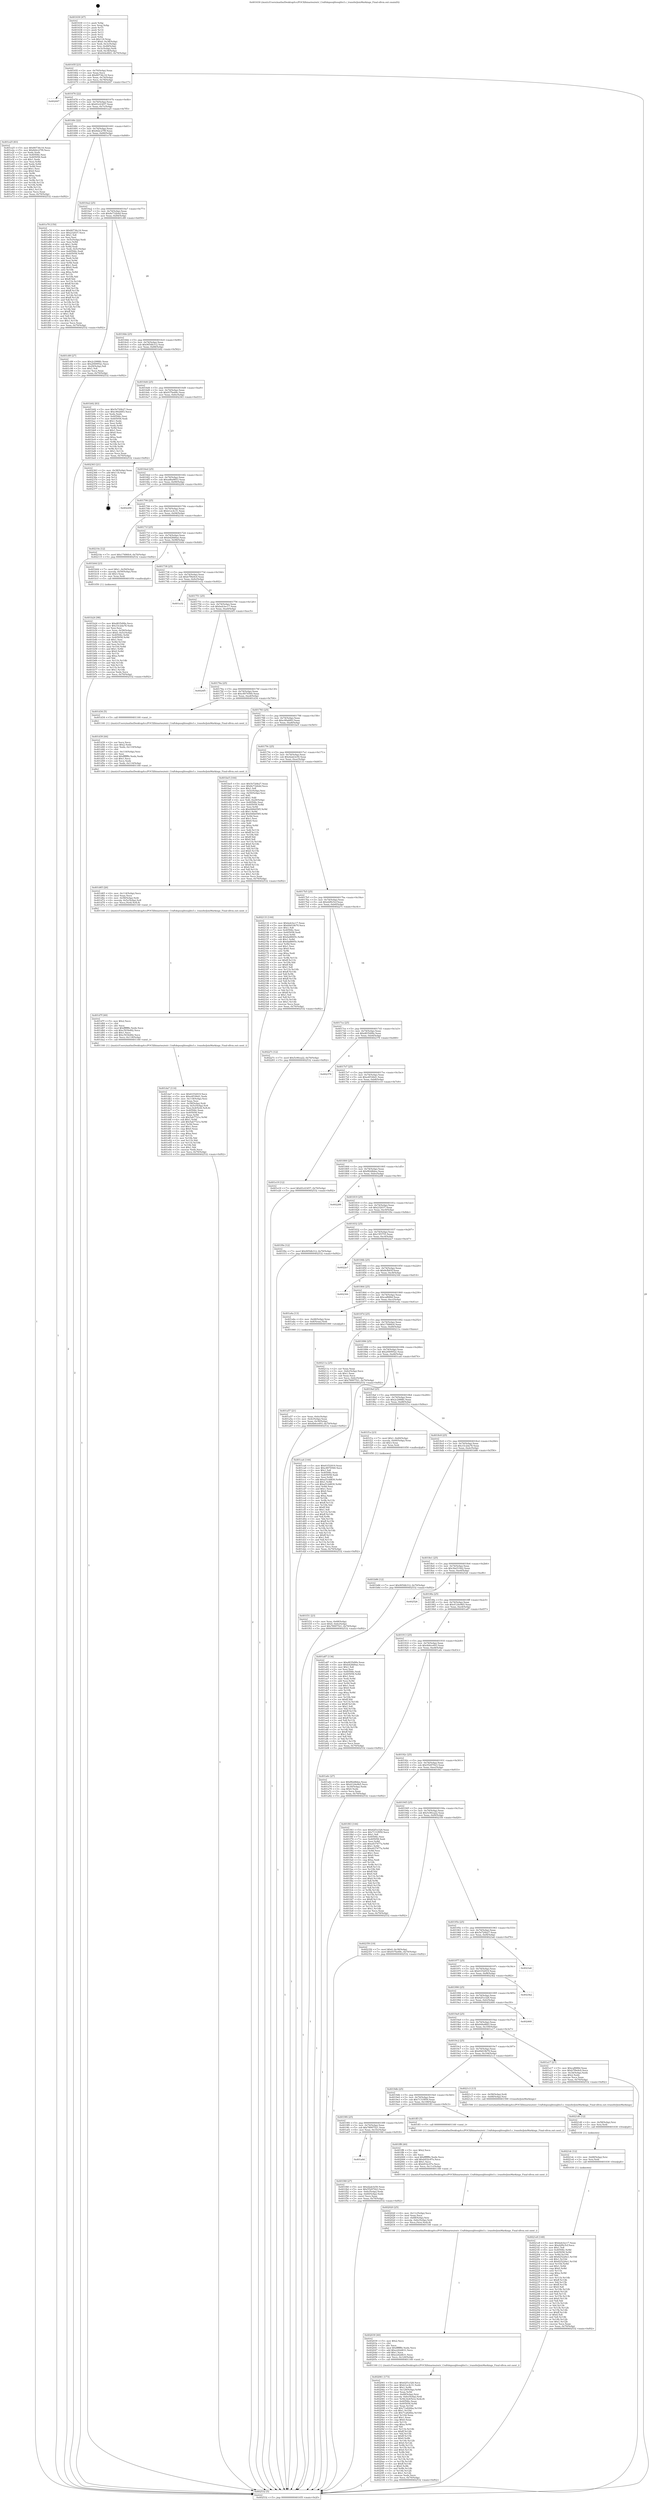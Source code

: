 digraph "0x401630" {
  label = "0x401630 (/mnt/c/Users/mathe/Desktop/tcc/POCII/binaries/extr_Craftdepssqlitesqlite3.c_transferJoinMarkings_Final-ollvm.out::main(0))"
  labelloc = "t"
  node[shape=record]

  Entry [label="",width=0.3,height=0.3,shape=circle,fillcolor=black,style=filled]
  "0x40165f" [label="{
     0x40165f [23]\l
     | [instrs]\l
     &nbsp;&nbsp;0x40165f \<+3\>: mov -0x70(%rbp),%eax\l
     &nbsp;&nbsp;0x401662 \<+2\>: mov %eax,%ecx\l
     &nbsp;&nbsp;0x401664 \<+6\>: sub $0x80736c16,%ecx\l
     &nbsp;&nbsp;0x40166a \<+3\>: mov %eax,-0x74(%rbp)\l
     &nbsp;&nbsp;0x40166d \<+3\>: mov %ecx,-0x78(%rbp)\l
     &nbsp;&nbsp;0x401670 \<+6\>: je 0000000000402447 \<main+0xe17\>\l
  }"]
  "0x402447" [label="{
     0x402447\l
  }", style=dashed]
  "0x401676" [label="{
     0x401676 [22]\l
     | [instrs]\l
     &nbsp;&nbsp;0x401676 \<+5\>: jmp 000000000040167b \<main+0x4b\>\l
     &nbsp;&nbsp;0x40167b \<+3\>: mov -0x74(%rbp),%eax\l
     &nbsp;&nbsp;0x40167e \<+5\>: sub $0x83c43457,%eax\l
     &nbsp;&nbsp;0x401683 \<+3\>: mov %eax,-0x7c(%rbp)\l
     &nbsp;&nbsp;0x401686 \<+6\>: je 0000000000401e25 \<main+0x7f5\>\l
  }"]
  Exit [label="",width=0.3,height=0.3,shape=circle,fillcolor=black,style=filled,peripheries=2]
  "0x401e25" [label="{
     0x401e25 [83]\l
     | [instrs]\l
     &nbsp;&nbsp;0x401e25 \<+5\>: mov $0x80736c16,%eax\l
     &nbsp;&nbsp;0x401e2a \<+5\>: mov $0x8d2c27f9,%ecx\l
     &nbsp;&nbsp;0x401e2f \<+2\>: xor %edx,%edx\l
     &nbsp;&nbsp;0x401e31 \<+7\>: mov 0x40506c,%esi\l
     &nbsp;&nbsp;0x401e38 \<+7\>: mov 0x405058,%edi\l
     &nbsp;&nbsp;0x401e3f \<+3\>: sub $0x1,%edx\l
     &nbsp;&nbsp;0x401e42 \<+3\>: mov %esi,%r8d\l
     &nbsp;&nbsp;0x401e45 \<+3\>: add %edx,%r8d\l
     &nbsp;&nbsp;0x401e48 \<+4\>: imul %r8d,%esi\l
     &nbsp;&nbsp;0x401e4c \<+3\>: and $0x1,%esi\l
     &nbsp;&nbsp;0x401e4f \<+3\>: cmp $0x0,%esi\l
     &nbsp;&nbsp;0x401e52 \<+4\>: sete %r9b\l
     &nbsp;&nbsp;0x401e56 \<+3\>: cmp $0xa,%edi\l
     &nbsp;&nbsp;0x401e59 \<+4\>: setl %r10b\l
     &nbsp;&nbsp;0x401e5d \<+3\>: mov %r9b,%r11b\l
     &nbsp;&nbsp;0x401e60 \<+3\>: and %r10b,%r11b\l
     &nbsp;&nbsp;0x401e63 \<+3\>: xor %r10b,%r9b\l
     &nbsp;&nbsp;0x401e66 \<+3\>: or %r9b,%r11b\l
     &nbsp;&nbsp;0x401e69 \<+4\>: test $0x1,%r11b\l
     &nbsp;&nbsp;0x401e6d \<+3\>: cmovne %ecx,%eax\l
     &nbsp;&nbsp;0x401e70 \<+3\>: mov %eax,-0x70(%rbp)\l
     &nbsp;&nbsp;0x401e73 \<+5\>: jmp 0000000000402532 \<main+0xf02\>\l
  }"]
  "0x40168c" [label="{
     0x40168c [22]\l
     | [instrs]\l
     &nbsp;&nbsp;0x40168c \<+5\>: jmp 0000000000401691 \<main+0x61\>\l
     &nbsp;&nbsp;0x401691 \<+3\>: mov -0x74(%rbp),%eax\l
     &nbsp;&nbsp;0x401694 \<+5\>: sub $0x8d2c27f9,%eax\l
     &nbsp;&nbsp;0x401699 \<+3\>: mov %eax,-0x80(%rbp)\l
     &nbsp;&nbsp;0x40169c \<+6\>: je 0000000000401e78 \<main+0x848\>\l
  }"]
  "0x4021e8" [label="{
     0x4021e8 [148]\l
     | [instrs]\l
     &nbsp;&nbsp;0x4021e8 \<+5\>: mov $0xbeb3ec17,%eax\l
     &nbsp;&nbsp;0x4021ed \<+5\>: mov $0xd2f0c5cf,%ecx\l
     &nbsp;&nbsp;0x4021f2 \<+2\>: mov $0x1,%dl\l
     &nbsp;&nbsp;0x4021f4 \<+8\>: mov 0x40506c,%r8d\l
     &nbsp;&nbsp;0x4021fc \<+8\>: mov 0x405058,%r9d\l
     &nbsp;&nbsp;0x402204 \<+3\>: mov %r8d,%r10d\l
     &nbsp;&nbsp;0x402207 \<+7\>: add $0x625226e1,%r10d\l
     &nbsp;&nbsp;0x40220e \<+4\>: sub $0x1,%r10d\l
     &nbsp;&nbsp;0x402212 \<+7\>: sub $0x625226e1,%r10d\l
     &nbsp;&nbsp;0x402219 \<+4\>: imul %r10d,%r8d\l
     &nbsp;&nbsp;0x40221d \<+4\>: and $0x1,%r8d\l
     &nbsp;&nbsp;0x402221 \<+4\>: cmp $0x0,%r8d\l
     &nbsp;&nbsp;0x402225 \<+4\>: sete %r11b\l
     &nbsp;&nbsp;0x402229 \<+4\>: cmp $0xa,%r9d\l
     &nbsp;&nbsp;0x40222d \<+3\>: setl %bl\l
     &nbsp;&nbsp;0x402230 \<+3\>: mov %r11b,%r14b\l
     &nbsp;&nbsp;0x402233 \<+4\>: xor $0xff,%r14b\l
     &nbsp;&nbsp;0x402237 \<+3\>: mov %bl,%r15b\l
     &nbsp;&nbsp;0x40223a \<+4\>: xor $0xff,%r15b\l
     &nbsp;&nbsp;0x40223e \<+3\>: xor $0x0,%dl\l
     &nbsp;&nbsp;0x402241 \<+3\>: mov %r14b,%r12b\l
     &nbsp;&nbsp;0x402244 \<+4\>: and $0x0,%r12b\l
     &nbsp;&nbsp;0x402248 \<+3\>: and %dl,%r11b\l
     &nbsp;&nbsp;0x40224b \<+3\>: mov %r15b,%r13b\l
     &nbsp;&nbsp;0x40224e \<+4\>: and $0x0,%r13b\l
     &nbsp;&nbsp;0x402252 \<+2\>: and %dl,%bl\l
     &nbsp;&nbsp;0x402254 \<+3\>: or %r11b,%r12b\l
     &nbsp;&nbsp;0x402257 \<+3\>: or %bl,%r13b\l
     &nbsp;&nbsp;0x40225a \<+3\>: xor %r13b,%r12b\l
     &nbsp;&nbsp;0x40225d \<+3\>: or %r15b,%r14b\l
     &nbsp;&nbsp;0x402260 \<+4\>: xor $0xff,%r14b\l
     &nbsp;&nbsp;0x402264 \<+3\>: or $0x0,%dl\l
     &nbsp;&nbsp;0x402267 \<+3\>: and %dl,%r14b\l
     &nbsp;&nbsp;0x40226a \<+3\>: or %r14b,%r12b\l
     &nbsp;&nbsp;0x40226d \<+4\>: test $0x1,%r12b\l
     &nbsp;&nbsp;0x402271 \<+3\>: cmovne %ecx,%eax\l
     &nbsp;&nbsp;0x402274 \<+3\>: mov %eax,-0x70(%rbp)\l
     &nbsp;&nbsp;0x402277 \<+5\>: jmp 0000000000402532 \<main+0xf02\>\l
  }"]
  "0x401e78" [label="{
     0x401e78 [150]\l
     | [instrs]\l
     &nbsp;&nbsp;0x401e78 \<+5\>: mov $0x80736c16,%eax\l
     &nbsp;&nbsp;0x401e7d \<+5\>: mov $0x232037,%ecx\l
     &nbsp;&nbsp;0x401e82 \<+2\>: mov $0x1,%dl\l
     &nbsp;&nbsp;0x401e84 \<+2\>: xor %esi,%esi\l
     &nbsp;&nbsp;0x401e86 \<+3\>: mov -0x5c(%rbp),%edi\l
     &nbsp;&nbsp;0x401e89 \<+3\>: mov %esi,%r8d\l
     &nbsp;&nbsp;0x401e8c \<+4\>: sub $0x1,%r8d\l
     &nbsp;&nbsp;0x401e90 \<+3\>: sub %r8d,%edi\l
     &nbsp;&nbsp;0x401e93 \<+3\>: mov %edi,-0x5c(%rbp)\l
     &nbsp;&nbsp;0x401e96 \<+7\>: mov 0x40506c,%edi\l
     &nbsp;&nbsp;0x401e9d \<+8\>: mov 0x405058,%r8d\l
     &nbsp;&nbsp;0x401ea5 \<+3\>: sub $0x1,%esi\l
     &nbsp;&nbsp;0x401ea8 \<+3\>: mov %edi,%r9d\l
     &nbsp;&nbsp;0x401eab \<+3\>: add %esi,%r9d\l
     &nbsp;&nbsp;0x401eae \<+4\>: imul %r9d,%edi\l
     &nbsp;&nbsp;0x401eb2 \<+3\>: and $0x1,%edi\l
     &nbsp;&nbsp;0x401eb5 \<+3\>: cmp $0x0,%edi\l
     &nbsp;&nbsp;0x401eb8 \<+4\>: sete %r10b\l
     &nbsp;&nbsp;0x401ebc \<+4\>: cmp $0xa,%r8d\l
     &nbsp;&nbsp;0x401ec0 \<+4\>: setl %r11b\l
     &nbsp;&nbsp;0x401ec4 \<+3\>: mov %r10b,%bl\l
     &nbsp;&nbsp;0x401ec7 \<+3\>: xor $0xff,%bl\l
     &nbsp;&nbsp;0x401eca \<+3\>: mov %r11b,%r14b\l
     &nbsp;&nbsp;0x401ecd \<+4\>: xor $0xff,%r14b\l
     &nbsp;&nbsp;0x401ed1 \<+3\>: xor $0x1,%dl\l
     &nbsp;&nbsp;0x401ed4 \<+3\>: mov %bl,%r15b\l
     &nbsp;&nbsp;0x401ed7 \<+4\>: and $0xff,%r15b\l
     &nbsp;&nbsp;0x401edb \<+3\>: and %dl,%r10b\l
     &nbsp;&nbsp;0x401ede \<+3\>: mov %r14b,%r12b\l
     &nbsp;&nbsp;0x401ee1 \<+4\>: and $0xff,%r12b\l
     &nbsp;&nbsp;0x401ee5 \<+3\>: and %dl,%r11b\l
     &nbsp;&nbsp;0x401ee8 \<+3\>: or %r10b,%r15b\l
     &nbsp;&nbsp;0x401eeb \<+3\>: or %r11b,%r12b\l
     &nbsp;&nbsp;0x401eee \<+3\>: xor %r12b,%r15b\l
     &nbsp;&nbsp;0x401ef1 \<+3\>: or %r14b,%bl\l
     &nbsp;&nbsp;0x401ef4 \<+3\>: xor $0xff,%bl\l
     &nbsp;&nbsp;0x401ef7 \<+3\>: or $0x1,%dl\l
     &nbsp;&nbsp;0x401efa \<+2\>: and %dl,%bl\l
     &nbsp;&nbsp;0x401efc \<+3\>: or %bl,%r15b\l
     &nbsp;&nbsp;0x401eff \<+4\>: test $0x1,%r15b\l
     &nbsp;&nbsp;0x401f03 \<+3\>: cmovne %ecx,%eax\l
     &nbsp;&nbsp;0x401f06 \<+3\>: mov %eax,-0x70(%rbp)\l
     &nbsp;&nbsp;0x401f09 \<+5\>: jmp 0000000000402532 \<main+0xf02\>\l
  }"]
  "0x4016a2" [label="{
     0x4016a2 [25]\l
     | [instrs]\l
     &nbsp;&nbsp;0x4016a2 \<+5\>: jmp 00000000004016a7 \<main+0x77\>\l
     &nbsp;&nbsp;0x4016a7 \<+3\>: mov -0x74(%rbp),%eax\l
     &nbsp;&nbsp;0x4016aa \<+5\>: sub $0x8e732b4d,%eax\l
     &nbsp;&nbsp;0x4016af \<+6\>: mov %eax,-0x84(%rbp)\l
     &nbsp;&nbsp;0x4016b5 \<+6\>: je 0000000000401c89 \<main+0x659\>\l
  }"]
  "0x4021dc" [label="{
     0x4021dc [12]\l
     | [instrs]\l
     &nbsp;&nbsp;0x4021dc \<+4\>: mov -0x68(%rbp),%rsi\l
     &nbsp;&nbsp;0x4021e0 \<+3\>: mov %rsi,%rdi\l
     &nbsp;&nbsp;0x4021e3 \<+5\>: call 0000000000401030 \<free@plt\>\l
     | [calls]\l
     &nbsp;&nbsp;0x401030 \{1\} (unknown)\l
  }"]
  "0x401c89" [label="{
     0x401c89 [27]\l
     | [instrs]\l
     &nbsp;&nbsp;0x401c89 \<+5\>: mov $0x2c2988fc,%eax\l
     &nbsp;&nbsp;0x401c8e \<+5\>: mov $0x2949952c,%ecx\l
     &nbsp;&nbsp;0x401c93 \<+3\>: mov -0x29(%rbp),%dl\l
     &nbsp;&nbsp;0x401c96 \<+3\>: test $0x1,%dl\l
     &nbsp;&nbsp;0x401c99 \<+3\>: cmovne %ecx,%eax\l
     &nbsp;&nbsp;0x401c9c \<+3\>: mov %eax,-0x70(%rbp)\l
     &nbsp;&nbsp;0x401c9f \<+5\>: jmp 0000000000402532 \<main+0xf02\>\l
  }"]
  "0x4016bb" [label="{
     0x4016bb [25]\l
     | [instrs]\l
     &nbsp;&nbsp;0x4016bb \<+5\>: jmp 00000000004016c0 \<main+0x90\>\l
     &nbsp;&nbsp;0x4016c0 \<+3\>: mov -0x74(%rbp),%eax\l
     &nbsp;&nbsp;0x4016c3 \<+5\>: sub $0x905db312,%eax\l
     &nbsp;&nbsp;0x4016c8 \<+6\>: mov %eax,-0x88(%rbp)\l
     &nbsp;&nbsp;0x4016ce \<+6\>: je 0000000000401b92 \<main+0x562\>\l
  }"]
  "0x4021d0" [label="{
     0x4021d0 [12]\l
     | [instrs]\l
     &nbsp;&nbsp;0x4021d0 \<+4\>: mov -0x58(%rbp),%rsi\l
     &nbsp;&nbsp;0x4021d4 \<+3\>: mov %rsi,%rdi\l
     &nbsp;&nbsp;0x4021d7 \<+5\>: call 0000000000401030 \<free@plt\>\l
     | [calls]\l
     &nbsp;&nbsp;0x401030 \{1\} (unknown)\l
  }"]
  "0x401b92" [label="{
     0x401b92 [83]\l
     | [instrs]\l
     &nbsp;&nbsp;0x401b92 \<+5\>: mov $0x5e720b27,%eax\l
     &nbsp;&nbsp;0x401b97 \<+5\>: mov $0xc90afd93,%ecx\l
     &nbsp;&nbsp;0x401b9c \<+2\>: xor %edx,%edx\l
     &nbsp;&nbsp;0x401b9e \<+7\>: mov 0x40506c,%esi\l
     &nbsp;&nbsp;0x401ba5 \<+7\>: mov 0x405058,%edi\l
     &nbsp;&nbsp;0x401bac \<+3\>: sub $0x1,%edx\l
     &nbsp;&nbsp;0x401baf \<+3\>: mov %esi,%r8d\l
     &nbsp;&nbsp;0x401bb2 \<+3\>: add %edx,%r8d\l
     &nbsp;&nbsp;0x401bb5 \<+4\>: imul %r8d,%esi\l
     &nbsp;&nbsp;0x401bb9 \<+3\>: and $0x1,%esi\l
     &nbsp;&nbsp;0x401bbc \<+3\>: cmp $0x0,%esi\l
     &nbsp;&nbsp;0x401bbf \<+4\>: sete %r9b\l
     &nbsp;&nbsp;0x401bc3 \<+3\>: cmp $0xa,%edi\l
     &nbsp;&nbsp;0x401bc6 \<+4\>: setl %r10b\l
     &nbsp;&nbsp;0x401bca \<+3\>: mov %r9b,%r11b\l
     &nbsp;&nbsp;0x401bcd \<+3\>: and %r10b,%r11b\l
     &nbsp;&nbsp;0x401bd0 \<+3\>: xor %r10b,%r9b\l
     &nbsp;&nbsp;0x401bd3 \<+3\>: or %r9b,%r11b\l
     &nbsp;&nbsp;0x401bd6 \<+4\>: test $0x1,%r11b\l
     &nbsp;&nbsp;0x401bda \<+3\>: cmovne %ecx,%eax\l
     &nbsp;&nbsp;0x401bdd \<+3\>: mov %eax,-0x70(%rbp)\l
     &nbsp;&nbsp;0x401be0 \<+5\>: jmp 0000000000402532 \<main+0xf02\>\l
  }"]
  "0x4016d4" [label="{
     0x4016d4 [25]\l
     | [instrs]\l
     &nbsp;&nbsp;0x4016d4 \<+5\>: jmp 00000000004016d9 \<main+0xa9\>\l
     &nbsp;&nbsp;0x4016d9 \<+3\>: mov -0x74(%rbp),%eax\l
     &nbsp;&nbsp;0x4016dc \<+5\>: sub $0x937be68c,%eax\l
     &nbsp;&nbsp;0x4016e1 \<+6\>: mov %eax,-0x8c(%rbp)\l
     &nbsp;&nbsp;0x4016e7 \<+6\>: je 0000000000402363 \<main+0xd33\>\l
  }"]
  "0x402061" [label="{
     0x402061 [173]\l
     | [instrs]\l
     &nbsp;&nbsp;0x402061 \<+5\>: mov $0x62f1e328,%ecx\l
     &nbsp;&nbsp;0x402066 \<+5\>: mov $0xb1ec4c31,%edx\l
     &nbsp;&nbsp;0x40206b \<+3\>: mov $0x1,%r8b\l
     &nbsp;&nbsp;0x40206e \<+7\>: mov -0x120(%rbp),%r9d\l
     &nbsp;&nbsp;0x402075 \<+4\>: imul %eax,%r9d\l
     &nbsp;&nbsp;0x402079 \<+4\>: mov -0x68(%rbp),%rsi\l
     &nbsp;&nbsp;0x40207d \<+4\>: movslq -0x6c(%rbp),%rdi\l
     &nbsp;&nbsp;0x402081 \<+5\>: mov %r9d,0x4(%rsi,%rdi,8)\l
     &nbsp;&nbsp;0x402086 \<+7\>: mov 0x40506c,%eax\l
     &nbsp;&nbsp;0x40208d \<+8\>: mov 0x405058,%r9d\l
     &nbsp;&nbsp;0x402095 \<+3\>: mov %eax,%r10d\l
     &nbsp;&nbsp;0x402098 \<+7\>: add $0x71a826ba,%r10d\l
     &nbsp;&nbsp;0x40209f \<+4\>: sub $0x1,%r10d\l
     &nbsp;&nbsp;0x4020a3 \<+7\>: sub $0x71a826ba,%r10d\l
     &nbsp;&nbsp;0x4020aa \<+4\>: imul %r10d,%eax\l
     &nbsp;&nbsp;0x4020ae \<+3\>: and $0x1,%eax\l
     &nbsp;&nbsp;0x4020b1 \<+3\>: cmp $0x0,%eax\l
     &nbsp;&nbsp;0x4020b4 \<+4\>: sete %r11b\l
     &nbsp;&nbsp;0x4020b8 \<+4\>: cmp $0xa,%r9d\l
     &nbsp;&nbsp;0x4020bc \<+3\>: setl %bl\l
     &nbsp;&nbsp;0x4020bf \<+3\>: mov %r11b,%r14b\l
     &nbsp;&nbsp;0x4020c2 \<+4\>: xor $0xff,%r14b\l
     &nbsp;&nbsp;0x4020c6 \<+3\>: mov %bl,%r15b\l
     &nbsp;&nbsp;0x4020c9 \<+4\>: xor $0xff,%r15b\l
     &nbsp;&nbsp;0x4020cd \<+4\>: xor $0x0,%r8b\l
     &nbsp;&nbsp;0x4020d1 \<+3\>: mov %r14b,%r12b\l
     &nbsp;&nbsp;0x4020d4 \<+4\>: and $0x0,%r12b\l
     &nbsp;&nbsp;0x4020d8 \<+3\>: and %r8b,%r11b\l
     &nbsp;&nbsp;0x4020db \<+3\>: mov %r15b,%r13b\l
     &nbsp;&nbsp;0x4020de \<+4\>: and $0x0,%r13b\l
     &nbsp;&nbsp;0x4020e2 \<+3\>: and %r8b,%bl\l
     &nbsp;&nbsp;0x4020e5 \<+3\>: or %r11b,%r12b\l
     &nbsp;&nbsp;0x4020e8 \<+3\>: or %bl,%r13b\l
     &nbsp;&nbsp;0x4020eb \<+3\>: xor %r13b,%r12b\l
     &nbsp;&nbsp;0x4020ee \<+3\>: or %r15b,%r14b\l
     &nbsp;&nbsp;0x4020f1 \<+4\>: xor $0xff,%r14b\l
     &nbsp;&nbsp;0x4020f5 \<+4\>: or $0x0,%r8b\l
     &nbsp;&nbsp;0x4020f9 \<+3\>: and %r8b,%r14b\l
     &nbsp;&nbsp;0x4020fc \<+3\>: or %r14b,%r12b\l
     &nbsp;&nbsp;0x4020ff \<+4\>: test $0x1,%r12b\l
     &nbsp;&nbsp;0x402103 \<+3\>: cmovne %edx,%ecx\l
     &nbsp;&nbsp;0x402106 \<+3\>: mov %ecx,-0x70(%rbp)\l
     &nbsp;&nbsp;0x402109 \<+5\>: jmp 0000000000402532 \<main+0xf02\>\l
  }"]
  "0x402363" [label="{
     0x402363 [21]\l
     | [instrs]\l
     &nbsp;&nbsp;0x402363 \<+3\>: mov -0x38(%rbp),%eax\l
     &nbsp;&nbsp;0x402366 \<+7\>: add $0x118,%rsp\l
     &nbsp;&nbsp;0x40236d \<+1\>: pop %rbx\l
     &nbsp;&nbsp;0x40236e \<+2\>: pop %r12\l
     &nbsp;&nbsp;0x402370 \<+2\>: pop %r13\l
     &nbsp;&nbsp;0x402372 \<+2\>: pop %r14\l
     &nbsp;&nbsp;0x402374 \<+2\>: pop %r15\l
     &nbsp;&nbsp;0x402376 \<+1\>: pop %rbp\l
     &nbsp;&nbsp;0x402377 \<+1\>: ret\l
  }"]
  "0x4016ed" [label="{
     0x4016ed [25]\l
     | [instrs]\l
     &nbsp;&nbsp;0x4016ed \<+5\>: jmp 00000000004016f2 \<main+0xc2\>\l
     &nbsp;&nbsp;0x4016f2 \<+3\>: mov -0x74(%rbp),%eax\l
     &nbsp;&nbsp;0x4016f5 \<+5\>: sub $0xad6a9853,%eax\l
     &nbsp;&nbsp;0x4016fa \<+6\>: mov %eax,-0x90(%rbp)\l
     &nbsp;&nbsp;0x401700 \<+6\>: je 0000000000402294 \<main+0xc64\>\l
  }"]
  "0x402039" [label="{
     0x402039 [40]\l
     | [instrs]\l
     &nbsp;&nbsp;0x402039 \<+5\>: mov $0x2,%ecx\l
     &nbsp;&nbsp;0x40203e \<+1\>: cltd\l
     &nbsp;&nbsp;0x40203f \<+2\>: idiv %ecx\l
     &nbsp;&nbsp;0x402041 \<+6\>: imul $0xfffffffe,%edx,%ecx\l
     &nbsp;&nbsp;0x402047 \<+6\>: add $0xe242d631,%ecx\l
     &nbsp;&nbsp;0x40204d \<+3\>: add $0x1,%ecx\l
     &nbsp;&nbsp;0x402050 \<+6\>: sub $0xe242d631,%ecx\l
     &nbsp;&nbsp;0x402056 \<+6\>: mov %ecx,-0x120(%rbp)\l
     &nbsp;&nbsp;0x40205c \<+5\>: call 0000000000401160 \<next_i\>\l
     | [calls]\l
     &nbsp;&nbsp;0x401160 \{1\} (/mnt/c/Users/mathe/Desktop/tcc/POCII/binaries/extr_Craftdepssqlitesqlite3.c_transferJoinMarkings_Final-ollvm.out::next_i)\l
  }"]
  "0x402294" [label="{
     0x402294\l
  }", style=dashed]
  "0x401706" [label="{
     0x401706 [25]\l
     | [instrs]\l
     &nbsp;&nbsp;0x401706 \<+5\>: jmp 000000000040170b \<main+0xdb\>\l
     &nbsp;&nbsp;0x40170b \<+3\>: mov -0x74(%rbp),%eax\l
     &nbsp;&nbsp;0x40170e \<+5\>: sub $0xb1ec4c31,%eax\l
     &nbsp;&nbsp;0x401713 \<+6\>: mov %eax,-0x94(%rbp)\l
     &nbsp;&nbsp;0x401719 \<+6\>: je 000000000040210e \<main+0xade\>\l
  }"]
  "0x402020" [label="{
     0x402020 [25]\l
     | [instrs]\l
     &nbsp;&nbsp;0x402020 \<+6\>: mov -0x11c(%rbp),%ecx\l
     &nbsp;&nbsp;0x402026 \<+3\>: imul %eax,%ecx\l
     &nbsp;&nbsp;0x402029 \<+4\>: mov -0x68(%rbp),%rsi\l
     &nbsp;&nbsp;0x40202d \<+4\>: movslq -0x6c(%rbp),%rdi\l
     &nbsp;&nbsp;0x402031 \<+3\>: mov %ecx,(%rsi,%rdi,8)\l
     &nbsp;&nbsp;0x402034 \<+5\>: call 0000000000401160 \<next_i\>\l
     | [calls]\l
     &nbsp;&nbsp;0x401160 \{1\} (/mnt/c/Users/mathe/Desktop/tcc/POCII/binaries/extr_Craftdepssqlitesqlite3.c_transferJoinMarkings_Final-ollvm.out::next_i)\l
  }"]
  "0x40210e" [label="{
     0x40210e [12]\l
     | [instrs]\l
     &nbsp;&nbsp;0x40210e \<+7\>: movl $0x17486fc6,-0x70(%rbp)\l
     &nbsp;&nbsp;0x402115 \<+5\>: jmp 0000000000402532 \<main+0xf02\>\l
  }"]
  "0x40171f" [label="{
     0x40171f [25]\l
     | [instrs]\l
     &nbsp;&nbsp;0x40171f \<+5\>: jmp 0000000000401724 \<main+0xf4\>\l
     &nbsp;&nbsp;0x401724 \<+3\>: mov -0x74(%rbp),%eax\l
     &nbsp;&nbsp;0x401727 \<+5\>: sub $0xb428d0ae,%eax\l
     &nbsp;&nbsp;0x40172c \<+6\>: mov %eax,-0x98(%rbp)\l
     &nbsp;&nbsp;0x401732 \<+6\>: je 0000000000401b0d \<main+0x4dd\>\l
  }"]
  "0x401ff8" [label="{
     0x401ff8 [40]\l
     | [instrs]\l
     &nbsp;&nbsp;0x401ff8 \<+5\>: mov $0x2,%ecx\l
     &nbsp;&nbsp;0x401ffd \<+1\>: cltd\l
     &nbsp;&nbsp;0x401ffe \<+2\>: idiv %ecx\l
     &nbsp;&nbsp;0x402000 \<+6\>: imul $0xfffffffe,%edx,%ecx\l
     &nbsp;&nbsp;0x402006 \<+6\>: add $0xb932c97e,%ecx\l
     &nbsp;&nbsp;0x40200c \<+3\>: add $0x1,%ecx\l
     &nbsp;&nbsp;0x40200f \<+6\>: sub $0xb932c97e,%ecx\l
     &nbsp;&nbsp;0x402015 \<+6\>: mov %ecx,-0x11c(%rbp)\l
     &nbsp;&nbsp;0x40201b \<+5\>: call 0000000000401160 \<next_i\>\l
     | [calls]\l
     &nbsp;&nbsp;0x401160 \{1\} (/mnt/c/Users/mathe/Desktop/tcc/POCII/binaries/extr_Craftdepssqlitesqlite3.c_transferJoinMarkings_Final-ollvm.out::next_i)\l
  }"]
  "0x401b0d" [label="{
     0x401b0d [23]\l
     | [instrs]\l
     &nbsp;&nbsp;0x401b0d \<+7\>: movl $0x1,-0x50(%rbp)\l
     &nbsp;&nbsp;0x401b14 \<+4\>: movslq -0x50(%rbp),%rax\l
     &nbsp;&nbsp;0x401b18 \<+4\>: shl $0x3,%rax\l
     &nbsp;&nbsp;0x401b1c \<+3\>: mov %rax,%rdi\l
     &nbsp;&nbsp;0x401b1f \<+5\>: call 0000000000401050 \<malloc@plt\>\l
     | [calls]\l
     &nbsp;&nbsp;0x401050 \{1\} (unknown)\l
  }"]
  "0x401738" [label="{
     0x401738 [25]\l
     | [instrs]\l
     &nbsp;&nbsp;0x401738 \<+5\>: jmp 000000000040173d \<main+0x10d\>\l
     &nbsp;&nbsp;0x40173d \<+3\>: mov -0x74(%rbp),%eax\l
     &nbsp;&nbsp;0x401740 \<+5\>: sub $0xb7f9e9c0,%eax\l
     &nbsp;&nbsp;0x401745 \<+6\>: mov %eax,-0x9c(%rbp)\l
     &nbsp;&nbsp;0x40174b \<+6\>: je 0000000000401a32 \<main+0x402\>\l
  }"]
  "0x401a0d" [label="{
     0x401a0d\l
  }", style=dashed]
  "0x401a32" [label="{
     0x401a32\l
  }", style=dashed]
  "0x401751" [label="{
     0x401751 [25]\l
     | [instrs]\l
     &nbsp;&nbsp;0x401751 \<+5\>: jmp 0000000000401756 \<main+0x126\>\l
     &nbsp;&nbsp;0x401756 \<+3\>: mov -0x74(%rbp),%eax\l
     &nbsp;&nbsp;0x401759 \<+5\>: sub $0xbeb3ec17,%eax\l
     &nbsp;&nbsp;0x40175e \<+6\>: mov %eax,-0xa0(%rbp)\l
     &nbsp;&nbsp;0x401764 \<+6\>: je 00000000004024f5 \<main+0xec5\>\l
  }"]
  "0x401f48" [label="{
     0x401f48 [27]\l
     | [instrs]\l
     &nbsp;&nbsp;0x401f48 \<+5\>: mov $0xd2ab3e50,%eax\l
     &nbsp;&nbsp;0x401f4d \<+5\>: mov $0x55297923,%ecx\l
     &nbsp;&nbsp;0x401f52 \<+3\>: mov -0x6c(%rbp),%edx\l
     &nbsp;&nbsp;0x401f55 \<+3\>: cmp -0x60(%rbp),%edx\l
     &nbsp;&nbsp;0x401f58 \<+3\>: cmovl %ecx,%eax\l
     &nbsp;&nbsp;0x401f5b \<+3\>: mov %eax,-0x70(%rbp)\l
     &nbsp;&nbsp;0x401f5e \<+5\>: jmp 0000000000402532 \<main+0xf02\>\l
  }"]
  "0x4024f5" [label="{
     0x4024f5\l
  }", style=dashed]
  "0x40176a" [label="{
     0x40176a [25]\l
     | [instrs]\l
     &nbsp;&nbsp;0x40176a \<+5\>: jmp 000000000040176f \<main+0x13f\>\l
     &nbsp;&nbsp;0x40176f \<+3\>: mov -0x74(%rbp),%eax\l
     &nbsp;&nbsp;0x401772 \<+5\>: sub $0xc8074560,%eax\l
     &nbsp;&nbsp;0x401777 \<+6\>: mov %eax,-0xa4(%rbp)\l
     &nbsp;&nbsp;0x40177d \<+6\>: je 0000000000401d34 \<main+0x704\>\l
  }"]
  "0x4019f4" [label="{
     0x4019f4 [25]\l
     | [instrs]\l
     &nbsp;&nbsp;0x4019f4 \<+5\>: jmp 00000000004019f9 \<main+0x3c9\>\l
     &nbsp;&nbsp;0x4019f9 \<+3\>: mov -0x74(%rbp),%eax\l
     &nbsp;&nbsp;0x4019fc \<+5\>: sub $0x78997521,%eax\l
     &nbsp;&nbsp;0x401a01 \<+6\>: mov %eax,-0x10c(%rbp)\l
     &nbsp;&nbsp;0x401a07 \<+6\>: je 0000000000401f48 \<main+0x918\>\l
  }"]
  "0x401d34" [label="{
     0x401d34 [5]\l
     | [instrs]\l
     &nbsp;&nbsp;0x401d34 \<+5\>: call 0000000000401160 \<next_i\>\l
     | [calls]\l
     &nbsp;&nbsp;0x401160 \{1\} (/mnt/c/Users/mathe/Desktop/tcc/POCII/binaries/extr_Craftdepssqlitesqlite3.c_transferJoinMarkings_Final-ollvm.out::next_i)\l
  }"]
  "0x401783" [label="{
     0x401783 [25]\l
     | [instrs]\l
     &nbsp;&nbsp;0x401783 \<+5\>: jmp 0000000000401788 \<main+0x158\>\l
     &nbsp;&nbsp;0x401788 \<+3\>: mov -0x74(%rbp),%eax\l
     &nbsp;&nbsp;0x40178b \<+5\>: sub $0xc90afd93,%eax\l
     &nbsp;&nbsp;0x401790 \<+6\>: mov %eax,-0xa8(%rbp)\l
     &nbsp;&nbsp;0x401796 \<+6\>: je 0000000000401be5 \<main+0x5b5\>\l
  }"]
  "0x401ff3" [label="{
     0x401ff3 [5]\l
     | [instrs]\l
     &nbsp;&nbsp;0x401ff3 \<+5\>: call 0000000000401160 \<next_i\>\l
     | [calls]\l
     &nbsp;&nbsp;0x401160 \{1\} (/mnt/c/Users/mathe/Desktop/tcc/POCII/binaries/extr_Craftdepssqlitesqlite3.c_transferJoinMarkings_Final-ollvm.out::next_i)\l
  }"]
  "0x401be5" [label="{
     0x401be5 [164]\l
     | [instrs]\l
     &nbsp;&nbsp;0x401be5 \<+5\>: mov $0x5e720b27,%eax\l
     &nbsp;&nbsp;0x401bea \<+5\>: mov $0x8e732b4d,%ecx\l
     &nbsp;&nbsp;0x401bef \<+2\>: mov $0x1,%dl\l
     &nbsp;&nbsp;0x401bf1 \<+3\>: mov -0x5c(%rbp),%esi\l
     &nbsp;&nbsp;0x401bf4 \<+3\>: cmp -0x50(%rbp),%esi\l
     &nbsp;&nbsp;0x401bf7 \<+4\>: setl %dil\l
     &nbsp;&nbsp;0x401bfb \<+4\>: and $0x1,%dil\l
     &nbsp;&nbsp;0x401bff \<+4\>: mov %dil,-0x29(%rbp)\l
     &nbsp;&nbsp;0x401c03 \<+7\>: mov 0x40506c,%esi\l
     &nbsp;&nbsp;0x401c0a \<+8\>: mov 0x405058,%r8d\l
     &nbsp;&nbsp;0x401c12 \<+3\>: mov %esi,%r9d\l
     &nbsp;&nbsp;0x401c15 \<+7\>: sub $0x646b0585,%r9d\l
     &nbsp;&nbsp;0x401c1c \<+4\>: sub $0x1,%r9d\l
     &nbsp;&nbsp;0x401c20 \<+7\>: add $0x646b0585,%r9d\l
     &nbsp;&nbsp;0x401c27 \<+4\>: imul %r9d,%esi\l
     &nbsp;&nbsp;0x401c2b \<+3\>: and $0x1,%esi\l
     &nbsp;&nbsp;0x401c2e \<+3\>: cmp $0x0,%esi\l
     &nbsp;&nbsp;0x401c31 \<+4\>: sete %dil\l
     &nbsp;&nbsp;0x401c35 \<+4\>: cmp $0xa,%r8d\l
     &nbsp;&nbsp;0x401c39 \<+4\>: setl %r10b\l
     &nbsp;&nbsp;0x401c3d \<+3\>: mov %dil,%r11b\l
     &nbsp;&nbsp;0x401c40 \<+4\>: xor $0xff,%r11b\l
     &nbsp;&nbsp;0x401c44 \<+3\>: mov %r10b,%bl\l
     &nbsp;&nbsp;0x401c47 \<+3\>: xor $0xff,%bl\l
     &nbsp;&nbsp;0x401c4a \<+3\>: xor $0x0,%dl\l
     &nbsp;&nbsp;0x401c4d \<+3\>: mov %r11b,%r14b\l
     &nbsp;&nbsp;0x401c50 \<+4\>: and $0x0,%r14b\l
     &nbsp;&nbsp;0x401c54 \<+3\>: and %dl,%dil\l
     &nbsp;&nbsp;0x401c57 \<+3\>: mov %bl,%r15b\l
     &nbsp;&nbsp;0x401c5a \<+4\>: and $0x0,%r15b\l
     &nbsp;&nbsp;0x401c5e \<+3\>: and %dl,%r10b\l
     &nbsp;&nbsp;0x401c61 \<+3\>: or %dil,%r14b\l
     &nbsp;&nbsp;0x401c64 \<+3\>: or %r10b,%r15b\l
     &nbsp;&nbsp;0x401c67 \<+3\>: xor %r15b,%r14b\l
     &nbsp;&nbsp;0x401c6a \<+3\>: or %bl,%r11b\l
     &nbsp;&nbsp;0x401c6d \<+4\>: xor $0xff,%r11b\l
     &nbsp;&nbsp;0x401c71 \<+3\>: or $0x0,%dl\l
     &nbsp;&nbsp;0x401c74 \<+3\>: and %dl,%r11b\l
     &nbsp;&nbsp;0x401c77 \<+3\>: or %r11b,%r14b\l
     &nbsp;&nbsp;0x401c7a \<+4\>: test $0x1,%r14b\l
     &nbsp;&nbsp;0x401c7e \<+3\>: cmovne %ecx,%eax\l
     &nbsp;&nbsp;0x401c81 \<+3\>: mov %eax,-0x70(%rbp)\l
     &nbsp;&nbsp;0x401c84 \<+5\>: jmp 0000000000402532 \<main+0xf02\>\l
  }"]
  "0x40179c" [label="{
     0x40179c [25]\l
     | [instrs]\l
     &nbsp;&nbsp;0x40179c \<+5\>: jmp 00000000004017a1 \<main+0x171\>\l
     &nbsp;&nbsp;0x4017a1 \<+3\>: mov -0x74(%rbp),%eax\l
     &nbsp;&nbsp;0x4017a4 \<+5\>: sub $0xd2ab3e50,%eax\l
     &nbsp;&nbsp;0x4017a9 \<+6\>: mov %eax,-0xac(%rbp)\l
     &nbsp;&nbsp;0x4017af \<+6\>: je 0000000000402133 \<main+0xb03\>\l
  }"]
  "0x4019db" [label="{
     0x4019db [25]\l
     | [instrs]\l
     &nbsp;&nbsp;0x4019db \<+5\>: jmp 00000000004019e0 \<main+0x3b0\>\l
     &nbsp;&nbsp;0x4019e0 \<+3\>: mov -0x74(%rbp),%eax\l
     &nbsp;&nbsp;0x4019e3 \<+5\>: sub $0x7131f959,%eax\l
     &nbsp;&nbsp;0x4019e8 \<+6\>: mov %eax,-0x108(%rbp)\l
     &nbsp;&nbsp;0x4019ee \<+6\>: je 0000000000401ff3 \<main+0x9c3\>\l
  }"]
  "0x402133" [label="{
     0x402133 [144]\l
     | [instrs]\l
     &nbsp;&nbsp;0x402133 \<+5\>: mov $0xbeb3ec17,%eax\l
     &nbsp;&nbsp;0x402138 \<+5\>: mov $0x69d19b79,%ecx\l
     &nbsp;&nbsp;0x40213d \<+2\>: mov $0x1,%dl\l
     &nbsp;&nbsp;0x40213f \<+7\>: mov 0x40506c,%esi\l
     &nbsp;&nbsp;0x402146 \<+7\>: mov 0x405058,%edi\l
     &nbsp;&nbsp;0x40214d \<+3\>: mov %esi,%r8d\l
     &nbsp;&nbsp;0x402150 \<+7\>: add $0xfad8605c,%r8d\l
     &nbsp;&nbsp;0x402157 \<+4\>: sub $0x1,%r8d\l
     &nbsp;&nbsp;0x40215b \<+7\>: sub $0xfad8605c,%r8d\l
     &nbsp;&nbsp;0x402162 \<+4\>: imul %r8d,%esi\l
     &nbsp;&nbsp;0x402166 \<+3\>: and $0x1,%esi\l
     &nbsp;&nbsp;0x402169 \<+3\>: cmp $0x0,%esi\l
     &nbsp;&nbsp;0x40216c \<+4\>: sete %r9b\l
     &nbsp;&nbsp;0x402170 \<+3\>: cmp $0xa,%edi\l
     &nbsp;&nbsp;0x402173 \<+4\>: setl %r10b\l
     &nbsp;&nbsp;0x402177 \<+3\>: mov %r9b,%r11b\l
     &nbsp;&nbsp;0x40217a \<+4\>: xor $0xff,%r11b\l
     &nbsp;&nbsp;0x40217e \<+3\>: mov %r10b,%bl\l
     &nbsp;&nbsp;0x402181 \<+3\>: xor $0xff,%bl\l
     &nbsp;&nbsp;0x402184 \<+3\>: xor $0x1,%dl\l
     &nbsp;&nbsp;0x402187 \<+3\>: mov %r11b,%r14b\l
     &nbsp;&nbsp;0x40218a \<+4\>: and $0xff,%r14b\l
     &nbsp;&nbsp;0x40218e \<+3\>: and %dl,%r9b\l
     &nbsp;&nbsp;0x402191 \<+3\>: mov %bl,%r15b\l
     &nbsp;&nbsp;0x402194 \<+4\>: and $0xff,%r15b\l
     &nbsp;&nbsp;0x402198 \<+3\>: and %dl,%r10b\l
     &nbsp;&nbsp;0x40219b \<+3\>: or %r9b,%r14b\l
     &nbsp;&nbsp;0x40219e \<+3\>: or %r10b,%r15b\l
     &nbsp;&nbsp;0x4021a1 \<+3\>: xor %r15b,%r14b\l
     &nbsp;&nbsp;0x4021a4 \<+3\>: or %bl,%r11b\l
     &nbsp;&nbsp;0x4021a7 \<+4\>: xor $0xff,%r11b\l
     &nbsp;&nbsp;0x4021ab \<+3\>: or $0x1,%dl\l
     &nbsp;&nbsp;0x4021ae \<+3\>: and %dl,%r11b\l
     &nbsp;&nbsp;0x4021b1 \<+3\>: or %r11b,%r14b\l
     &nbsp;&nbsp;0x4021b4 \<+4\>: test $0x1,%r14b\l
     &nbsp;&nbsp;0x4021b8 \<+3\>: cmovne %ecx,%eax\l
     &nbsp;&nbsp;0x4021bb \<+3\>: mov %eax,-0x70(%rbp)\l
     &nbsp;&nbsp;0x4021be \<+5\>: jmp 0000000000402532 \<main+0xf02\>\l
  }"]
  "0x4017b5" [label="{
     0x4017b5 [25]\l
     | [instrs]\l
     &nbsp;&nbsp;0x4017b5 \<+5\>: jmp 00000000004017ba \<main+0x18a\>\l
     &nbsp;&nbsp;0x4017ba \<+3\>: mov -0x74(%rbp),%eax\l
     &nbsp;&nbsp;0x4017bd \<+5\>: sub $0xd2f0c5cf,%eax\l
     &nbsp;&nbsp;0x4017c2 \<+6\>: mov %eax,-0xb0(%rbp)\l
     &nbsp;&nbsp;0x4017c8 \<+6\>: je 000000000040227c \<main+0xc4c\>\l
  }"]
  "0x4021c3" [label="{
     0x4021c3 [13]\l
     | [instrs]\l
     &nbsp;&nbsp;0x4021c3 \<+4\>: mov -0x58(%rbp),%rdi\l
     &nbsp;&nbsp;0x4021c7 \<+4\>: mov -0x68(%rbp),%rsi\l
     &nbsp;&nbsp;0x4021cb \<+5\>: call 0000000000401590 \<transferJoinMarkings\>\l
     | [calls]\l
     &nbsp;&nbsp;0x401590 \{1\} (/mnt/c/Users/mathe/Desktop/tcc/POCII/binaries/extr_Craftdepssqlitesqlite3.c_transferJoinMarkings_Final-ollvm.out::transferJoinMarkings)\l
  }"]
  "0x40227c" [label="{
     0x40227c [12]\l
     | [instrs]\l
     &nbsp;&nbsp;0x40227c \<+7\>: movl $0x5c90ca22,-0x70(%rbp)\l
     &nbsp;&nbsp;0x402283 \<+5\>: jmp 0000000000402532 \<main+0xf02\>\l
  }"]
  "0x4017ce" [label="{
     0x4017ce [25]\l
     | [instrs]\l
     &nbsp;&nbsp;0x4017ce \<+5\>: jmp 00000000004017d3 \<main+0x1a3\>\l
     &nbsp;&nbsp;0x4017d3 \<+3\>: mov -0x74(%rbp),%eax\l
     &nbsp;&nbsp;0x4017d6 \<+5\>: sub $0xd835d9fa,%eax\l
     &nbsp;&nbsp;0x4017db \<+6\>: mov %eax,-0xb4(%rbp)\l
     &nbsp;&nbsp;0x4017e1 \<+6\>: je 0000000000402378 \<main+0xd48\>\l
  }"]
  "0x401f31" [label="{
     0x401f31 [23]\l
     | [instrs]\l
     &nbsp;&nbsp;0x401f31 \<+4\>: mov %rax,-0x68(%rbp)\l
     &nbsp;&nbsp;0x401f35 \<+7\>: movl $0x0,-0x6c(%rbp)\l
     &nbsp;&nbsp;0x401f3c \<+7\>: movl $0x78997521,-0x70(%rbp)\l
     &nbsp;&nbsp;0x401f43 \<+5\>: jmp 0000000000402532 \<main+0xf02\>\l
  }"]
  "0x402378" [label="{
     0x402378\l
  }", style=dashed]
  "0x4017e7" [label="{
     0x4017e7 [25]\l
     | [instrs]\l
     &nbsp;&nbsp;0x4017e7 \<+5\>: jmp 00000000004017ec \<main+0x1bc\>\l
     &nbsp;&nbsp;0x4017ec \<+3\>: mov -0x74(%rbp),%eax\l
     &nbsp;&nbsp;0x4017ef \<+5\>: sub $0xe4f166d1,%eax\l
     &nbsp;&nbsp;0x4017f4 \<+6\>: mov %eax,-0xb8(%rbp)\l
     &nbsp;&nbsp;0x4017fa \<+6\>: je 0000000000401e19 \<main+0x7e9\>\l
  }"]
  "0x401da7" [label="{
     0x401da7 [114]\l
     | [instrs]\l
     &nbsp;&nbsp;0x401da7 \<+5\>: mov $0x61f32919,%ecx\l
     &nbsp;&nbsp;0x401dac \<+5\>: mov $0xe4f166d1,%edx\l
     &nbsp;&nbsp;0x401db1 \<+6\>: mov -0x118(%rbp),%esi\l
     &nbsp;&nbsp;0x401db7 \<+3\>: imul %eax,%esi\l
     &nbsp;&nbsp;0x401dba \<+4\>: mov -0x58(%rbp),%rdi\l
     &nbsp;&nbsp;0x401dbe \<+4\>: movslq -0x5c(%rbp),%r8\l
     &nbsp;&nbsp;0x401dc2 \<+5\>: mov %esi,0x4(%rdi,%r8,8)\l
     &nbsp;&nbsp;0x401dc7 \<+7\>: mov 0x40506c,%eax\l
     &nbsp;&nbsp;0x401dce \<+7\>: mov 0x405058,%esi\l
     &nbsp;&nbsp;0x401dd5 \<+3\>: mov %eax,%r9d\l
     &nbsp;&nbsp;0x401dd8 \<+7\>: sub $0x5ab7721e,%r9d\l
     &nbsp;&nbsp;0x401ddf \<+4\>: sub $0x1,%r9d\l
     &nbsp;&nbsp;0x401de3 \<+7\>: add $0x5ab7721e,%r9d\l
     &nbsp;&nbsp;0x401dea \<+4\>: imul %r9d,%eax\l
     &nbsp;&nbsp;0x401dee \<+3\>: and $0x1,%eax\l
     &nbsp;&nbsp;0x401df1 \<+3\>: cmp $0x0,%eax\l
     &nbsp;&nbsp;0x401df4 \<+4\>: sete %r10b\l
     &nbsp;&nbsp;0x401df8 \<+3\>: cmp $0xa,%esi\l
     &nbsp;&nbsp;0x401dfb \<+4\>: setl %r11b\l
     &nbsp;&nbsp;0x401dff \<+3\>: mov %r10b,%bl\l
     &nbsp;&nbsp;0x401e02 \<+3\>: and %r11b,%bl\l
     &nbsp;&nbsp;0x401e05 \<+3\>: xor %r11b,%r10b\l
     &nbsp;&nbsp;0x401e08 \<+3\>: or %r10b,%bl\l
     &nbsp;&nbsp;0x401e0b \<+3\>: test $0x1,%bl\l
     &nbsp;&nbsp;0x401e0e \<+3\>: cmovne %edx,%ecx\l
     &nbsp;&nbsp;0x401e11 \<+3\>: mov %ecx,-0x70(%rbp)\l
     &nbsp;&nbsp;0x401e14 \<+5\>: jmp 0000000000402532 \<main+0xf02\>\l
  }"]
  "0x401e19" [label="{
     0x401e19 [12]\l
     | [instrs]\l
     &nbsp;&nbsp;0x401e19 \<+7\>: movl $0x83c43457,-0x70(%rbp)\l
     &nbsp;&nbsp;0x401e20 \<+5\>: jmp 0000000000402532 \<main+0xf02\>\l
  }"]
  "0x401800" [label="{
     0x401800 [25]\l
     | [instrs]\l
     &nbsp;&nbsp;0x401800 \<+5\>: jmp 0000000000401805 \<main+0x1d5\>\l
     &nbsp;&nbsp;0x401805 \<+3\>: mov -0x74(%rbp),%eax\l
     &nbsp;&nbsp;0x401808 \<+5\>: sub $0xf82d8dee,%eax\l
     &nbsp;&nbsp;0x40180d \<+6\>: mov %eax,-0xbc(%rbp)\l
     &nbsp;&nbsp;0x401813 \<+6\>: je 0000000000402288 \<main+0xc58\>\l
  }"]
  "0x401d7f" [label="{
     0x401d7f [40]\l
     | [instrs]\l
     &nbsp;&nbsp;0x401d7f \<+5\>: mov $0x2,%ecx\l
     &nbsp;&nbsp;0x401d84 \<+1\>: cltd\l
     &nbsp;&nbsp;0x401d85 \<+2\>: idiv %ecx\l
     &nbsp;&nbsp;0x401d87 \<+6\>: imul $0xfffffffe,%edx,%ecx\l
     &nbsp;&nbsp;0x401d8d \<+6\>: sub $0xc503b482,%ecx\l
     &nbsp;&nbsp;0x401d93 \<+3\>: add $0x1,%ecx\l
     &nbsp;&nbsp;0x401d96 \<+6\>: add $0xc503b482,%ecx\l
     &nbsp;&nbsp;0x401d9c \<+6\>: mov %ecx,-0x118(%rbp)\l
     &nbsp;&nbsp;0x401da2 \<+5\>: call 0000000000401160 \<next_i\>\l
     | [calls]\l
     &nbsp;&nbsp;0x401160 \{1\} (/mnt/c/Users/mathe/Desktop/tcc/POCII/binaries/extr_Craftdepssqlitesqlite3.c_transferJoinMarkings_Final-ollvm.out::next_i)\l
  }"]
  "0x402288" [label="{
     0x402288\l
  }", style=dashed]
  "0x401819" [label="{
     0x401819 [25]\l
     | [instrs]\l
     &nbsp;&nbsp;0x401819 \<+5\>: jmp 000000000040181e \<main+0x1ee\>\l
     &nbsp;&nbsp;0x40181e \<+3\>: mov -0x74(%rbp),%eax\l
     &nbsp;&nbsp;0x401821 \<+5\>: sub $0x232037,%eax\l
     &nbsp;&nbsp;0x401826 \<+6\>: mov %eax,-0xc0(%rbp)\l
     &nbsp;&nbsp;0x40182c \<+6\>: je 0000000000401f0e \<main+0x8de\>\l
  }"]
  "0x401d65" [label="{
     0x401d65 [26]\l
     | [instrs]\l
     &nbsp;&nbsp;0x401d65 \<+6\>: mov -0x114(%rbp),%ecx\l
     &nbsp;&nbsp;0x401d6b \<+3\>: imul %eax,%ecx\l
     &nbsp;&nbsp;0x401d6e \<+4\>: mov -0x58(%rbp),%rdi\l
     &nbsp;&nbsp;0x401d72 \<+4\>: movslq -0x5c(%rbp),%r8\l
     &nbsp;&nbsp;0x401d76 \<+4\>: mov %ecx,(%rdi,%r8,8)\l
     &nbsp;&nbsp;0x401d7a \<+5\>: call 0000000000401160 \<next_i\>\l
     | [calls]\l
     &nbsp;&nbsp;0x401160 \{1\} (/mnt/c/Users/mathe/Desktop/tcc/POCII/binaries/extr_Craftdepssqlitesqlite3.c_transferJoinMarkings_Final-ollvm.out::next_i)\l
  }"]
  "0x401f0e" [label="{
     0x401f0e [12]\l
     | [instrs]\l
     &nbsp;&nbsp;0x401f0e \<+7\>: movl $0x905db312,-0x70(%rbp)\l
     &nbsp;&nbsp;0x401f15 \<+5\>: jmp 0000000000402532 \<main+0xf02\>\l
  }"]
  "0x401832" [label="{
     0x401832 [25]\l
     | [instrs]\l
     &nbsp;&nbsp;0x401832 \<+5\>: jmp 0000000000401837 \<main+0x207\>\l
     &nbsp;&nbsp;0x401837 \<+3\>: mov -0x74(%rbp),%eax\l
     &nbsp;&nbsp;0x40183a \<+5\>: sub $0x15f3755,%eax\l
     &nbsp;&nbsp;0x40183f \<+6\>: mov %eax,-0xc4(%rbp)\l
     &nbsp;&nbsp;0x401845 \<+6\>: je 00000000004022e7 \<main+0xcb7\>\l
  }"]
  "0x401d39" [label="{
     0x401d39 [44]\l
     | [instrs]\l
     &nbsp;&nbsp;0x401d39 \<+2\>: xor %ecx,%ecx\l
     &nbsp;&nbsp;0x401d3b \<+5\>: mov $0x2,%edx\l
     &nbsp;&nbsp;0x401d40 \<+6\>: mov %edx,-0x110(%rbp)\l
     &nbsp;&nbsp;0x401d46 \<+1\>: cltd\l
     &nbsp;&nbsp;0x401d47 \<+6\>: mov -0x110(%rbp),%esi\l
     &nbsp;&nbsp;0x401d4d \<+2\>: idiv %esi\l
     &nbsp;&nbsp;0x401d4f \<+6\>: imul $0xfffffffe,%edx,%edx\l
     &nbsp;&nbsp;0x401d55 \<+3\>: sub $0x1,%ecx\l
     &nbsp;&nbsp;0x401d58 \<+2\>: sub %ecx,%edx\l
     &nbsp;&nbsp;0x401d5a \<+6\>: mov %edx,-0x114(%rbp)\l
     &nbsp;&nbsp;0x401d60 \<+5\>: call 0000000000401160 \<next_i\>\l
     | [calls]\l
     &nbsp;&nbsp;0x401160 \{1\} (/mnt/c/Users/mathe/Desktop/tcc/POCII/binaries/extr_Craftdepssqlitesqlite3.c_transferJoinMarkings_Final-ollvm.out::next_i)\l
  }"]
  "0x4022e7" [label="{
     0x4022e7\l
  }", style=dashed]
  "0x40184b" [label="{
     0x40184b [25]\l
     | [instrs]\l
     &nbsp;&nbsp;0x40184b \<+5\>: jmp 0000000000401850 \<main+0x220\>\l
     &nbsp;&nbsp;0x401850 \<+3\>: mov -0x74(%rbp),%eax\l
     &nbsp;&nbsp;0x401853 \<+5\>: sub $0x8cfb93f,%eax\l
     &nbsp;&nbsp;0x401858 \<+6\>: mov %eax,-0xc8(%rbp)\l
     &nbsp;&nbsp;0x40185e \<+6\>: je 0000000000402344 \<main+0xd14\>\l
  }"]
  "0x401b24" [label="{
     0x401b24 [98]\l
     | [instrs]\l
     &nbsp;&nbsp;0x401b24 \<+5\>: mov $0xd835d9fa,%ecx\l
     &nbsp;&nbsp;0x401b29 \<+5\>: mov $0x33c2da78,%edx\l
     &nbsp;&nbsp;0x401b2e \<+2\>: xor %esi,%esi\l
     &nbsp;&nbsp;0x401b30 \<+4\>: mov %rax,-0x58(%rbp)\l
     &nbsp;&nbsp;0x401b34 \<+7\>: movl $0x0,-0x5c(%rbp)\l
     &nbsp;&nbsp;0x401b3b \<+8\>: mov 0x40506c,%r8d\l
     &nbsp;&nbsp;0x401b43 \<+8\>: mov 0x405058,%r9d\l
     &nbsp;&nbsp;0x401b4b \<+3\>: sub $0x1,%esi\l
     &nbsp;&nbsp;0x401b4e \<+3\>: mov %r8d,%r10d\l
     &nbsp;&nbsp;0x401b51 \<+3\>: add %esi,%r10d\l
     &nbsp;&nbsp;0x401b54 \<+4\>: imul %r10d,%r8d\l
     &nbsp;&nbsp;0x401b58 \<+4\>: and $0x1,%r8d\l
     &nbsp;&nbsp;0x401b5c \<+4\>: cmp $0x0,%r8d\l
     &nbsp;&nbsp;0x401b60 \<+4\>: sete %r11b\l
     &nbsp;&nbsp;0x401b64 \<+4\>: cmp $0xa,%r9d\l
     &nbsp;&nbsp;0x401b68 \<+3\>: setl %bl\l
     &nbsp;&nbsp;0x401b6b \<+3\>: mov %r11b,%r14b\l
     &nbsp;&nbsp;0x401b6e \<+3\>: and %bl,%r14b\l
     &nbsp;&nbsp;0x401b71 \<+3\>: xor %bl,%r11b\l
     &nbsp;&nbsp;0x401b74 \<+3\>: or %r11b,%r14b\l
     &nbsp;&nbsp;0x401b77 \<+4\>: test $0x1,%r14b\l
     &nbsp;&nbsp;0x401b7b \<+3\>: cmovne %edx,%ecx\l
     &nbsp;&nbsp;0x401b7e \<+3\>: mov %ecx,-0x70(%rbp)\l
     &nbsp;&nbsp;0x401b81 \<+5\>: jmp 0000000000402532 \<main+0xf02\>\l
  }"]
  "0x402344" [label="{
     0x402344\l
  }", style=dashed]
  "0x401864" [label="{
     0x401864 [25]\l
     | [instrs]\l
     &nbsp;&nbsp;0x401864 \<+5\>: jmp 0000000000401869 \<main+0x239\>\l
     &nbsp;&nbsp;0x401869 \<+3\>: mov -0x74(%rbp),%eax\l
     &nbsp;&nbsp;0x40186c \<+5\>: sub $0xcaf688d,%eax\l
     &nbsp;&nbsp;0x401871 \<+6\>: mov %eax,-0xcc(%rbp)\l
     &nbsp;&nbsp;0x401877 \<+6\>: je 0000000000401a4a \<main+0x41a\>\l
  }"]
  "0x401a57" [label="{
     0x401a57 [21]\l
     | [instrs]\l
     &nbsp;&nbsp;0x401a57 \<+3\>: mov %eax,-0x4c(%rbp)\l
     &nbsp;&nbsp;0x401a5a \<+3\>: mov -0x4c(%rbp),%eax\l
     &nbsp;&nbsp;0x401a5d \<+3\>: mov %eax,-0x30(%rbp)\l
     &nbsp;&nbsp;0x401a60 \<+7\>: movl $0x4b6ce493,-0x70(%rbp)\l
     &nbsp;&nbsp;0x401a67 \<+5\>: jmp 0000000000402532 \<main+0xf02\>\l
  }"]
  "0x401a4a" [label="{
     0x401a4a [13]\l
     | [instrs]\l
     &nbsp;&nbsp;0x401a4a \<+4\>: mov -0x48(%rbp),%rax\l
     &nbsp;&nbsp;0x401a4e \<+4\>: mov 0x8(%rax),%rdi\l
     &nbsp;&nbsp;0x401a52 \<+5\>: call 0000000000401060 \<atoi@plt\>\l
     | [calls]\l
     &nbsp;&nbsp;0x401060 \{1\} (unknown)\l
  }"]
  "0x40187d" [label="{
     0x40187d [25]\l
     | [instrs]\l
     &nbsp;&nbsp;0x40187d \<+5\>: jmp 0000000000401882 \<main+0x252\>\l
     &nbsp;&nbsp;0x401882 \<+3\>: mov -0x74(%rbp),%eax\l
     &nbsp;&nbsp;0x401885 \<+5\>: sub $0x17486fc6,%eax\l
     &nbsp;&nbsp;0x40188a \<+6\>: mov %eax,-0xd0(%rbp)\l
     &nbsp;&nbsp;0x401890 \<+6\>: je 000000000040211a \<main+0xaea\>\l
  }"]
  "0x401630" [label="{
     0x401630 [47]\l
     | [instrs]\l
     &nbsp;&nbsp;0x401630 \<+1\>: push %rbp\l
     &nbsp;&nbsp;0x401631 \<+3\>: mov %rsp,%rbp\l
     &nbsp;&nbsp;0x401634 \<+2\>: push %r15\l
     &nbsp;&nbsp;0x401636 \<+2\>: push %r14\l
     &nbsp;&nbsp;0x401638 \<+2\>: push %r13\l
     &nbsp;&nbsp;0x40163a \<+2\>: push %r12\l
     &nbsp;&nbsp;0x40163c \<+1\>: push %rbx\l
     &nbsp;&nbsp;0x40163d \<+7\>: sub $0x118,%rsp\l
     &nbsp;&nbsp;0x401644 \<+7\>: movl $0x0,-0x38(%rbp)\l
     &nbsp;&nbsp;0x40164b \<+3\>: mov %edi,-0x3c(%rbp)\l
     &nbsp;&nbsp;0x40164e \<+4\>: mov %rsi,-0x48(%rbp)\l
     &nbsp;&nbsp;0x401652 \<+3\>: mov -0x3c(%rbp),%edi\l
     &nbsp;&nbsp;0x401655 \<+3\>: mov %edi,-0x34(%rbp)\l
     &nbsp;&nbsp;0x401658 \<+7\>: movl $0x644e8fd3,-0x70(%rbp)\l
  }"]
  "0x40211a" [label="{
     0x40211a [25]\l
     | [instrs]\l
     &nbsp;&nbsp;0x40211a \<+2\>: xor %eax,%eax\l
     &nbsp;&nbsp;0x40211c \<+3\>: mov -0x6c(%rbp),%ecx\l
     &nbsp;&nbsp;0x40211f \<+3\>: sub $0x1,%eax\l
     &nbsp;&nbsp;0x402122 \<+2\>: sub %eax,%ecx\l
     &nbsp;&nbsp;0x402124 \<+3\>: mov %ecx,-0x6c(%rbp)\l
     &nbsp;&nbsp;0x402127 \<+7\>: movl $0x78997521,-0x70(%rbp)\l
     &nbsp;&nbsp;0x40212e \<+5\>: jmp 0000000000402532 \<main+0xf02\>\l
  }"]
  "0x401896" [label="{
     0x401896 [25]\l
     | [instrs]\l
     &nbsp;&nbsp;0x401896 \<+5\>: jmp 000000000040189b \<main+0x26b\>\l
     &nbsp;&nbsp;0x40189b \<+3\>: mov -0x74(%rbp),%eax\l
     &nbsp;&nbsp;0x40189e \<+5\>: sub $0x2949952c,%eax\l
     &nbsp;&nbsp;0x4018a3 \<+6\>: mov %eax,-0xd4(%rbp)\l
     &nbsp;&nbsp;0x4018a9 \<+6\>: je 0000000000401ca4 \<main+0x674\>\l
  }"]
  "0x402532" [label="{
     0x402532 [5]\l
     | [instrs]\l
     &nbsp;&nbsp;0x402532 \<+5\>: jmp 000000000040165f \<main+0x2f\>\l
  }"]
  "0x401ca4" [label="{
     0x401ca4 [144]\l
     | [instrs]\l
     &nbsp;&nbsp;0x401ca4 \<+5\>: mov $0x61f32919,%eax\l
     &nbsp;&nbsp;0x401ca9 \<+5\>: mov $0xc8074560,%ecx\l
     &nbsp;&nbsp;0x401cae \<+2\>: mov $0x1,%dl\l
     &nbsp;&nbsp;0x401cb0 \<+7\>: mov 0x40506c,%esi\l
     &nbsp;&nbsp;0x401cb7 \<+7\>: mov 0x405058,%edi\l
     &nbsp;&nbsp;0x401cbe \<+3\>: mov %esi,%r8d\l
     &nbsp;&nbsp;0x401cc1 \<+7\>: add $0xa51dd830,%r8d\l
     &nbsp;&nbsp;0x401cc8 \<+4\>: sub $0x1,%r8d\l
     &nbsp;&nbsp;0x401ccc \<+7\>: sub $0xa51dd830,%r8d\l
     &nbsp;&nbsp;0x401cd3 \<+4\>: imul %r8d,%esi\l
     &nbsp;&nbsp;0x401cd7 \<+3\>: and $0x1,%esi\l
     &nbsp;&nbsp;0x401cda \<+3\>: cmp $0x0,%esi\l
     &nbsp;&nbsp;0x401cdd \<+4\>: sete %r9b\l
     &nbsp;&nbsp;0x401ce1 \<+3\>: cmp $0xa,%edi\l
     &nbsp;&nbsp;0x401ce4 \<+4\>: setl %r10b\l
     &nbsp;&nbsp;0x401ce8 \<+3\>: mov %r9b,%r11b\l
     &nbsp;&nbsp;0x401ceb \<+4\>: xor $0xff,%r11b\l
     &nbsp;&nbsp;0x401cef \<+3\>: mov %r10b,%bl\l
     &nbsp;&nbsp;0x401cf2 \<+3\>: xor $0xff,%bl\l
     &nbsp;&nbsp;0x401cf5 \<+3\>: xor $0x1,%dl\l
     &nbsp;&nbsp;0x401cf8 \<+3\>: mov %r11b,%r14b\l
     &nbsp;&nbsp;0x401cfb \<+4\>: and $0xff,%r14b\l
     &nbsp;&nbsp;0x401cff \<+3\>: and %dl,%r9b\l
     &nbsp;&nbsp;0x401d02 \<+3\>: mov %bl,%r15b\l
     &nbsp;&nbsp;0x401d05 \<+4\>: and $0xff,%r15b\l
     &nbsp;&nbsp;0x401d09 \<+3\>: and %dl,%r10b\l
     &nbsp;&nbsp;0x401d0c \<+3\>: or %r9b,%r14b\l
     &nbsp;&nbsp;0x401d0f \<+3\>: or %r10b,%r15b\l
     &nbsp;&nbsp;0x401d12 \<+3\>: xor %r15b,%r14b\l
     &nbsp;&nbsp;0x401d15 \<+3\>: or %bl,%r11b\l
     &nbsp;&nbsp;0x401d18 \<+4\>: xor $0xff,%r11b\l
     &nbsp;&nbsp;0x401d1c \<+3\>: or $0x1,%dl\l
     &nbsp;&nbsp;0x401d1f \<+3\>: and %dl,%r11b\l
     &nbsp;&nbsp;0x401d22 \<+3\>: or %r11b,%r14b\l
     &nbsp;&nbsp;0x401d25 \<+4\>: test $0x1,%r14b\l
     &nbsp;&nbsp;0x401d29 \<+3\>: cmovne %ecx,%eax\l
     &nbsp;&nbsp;0x401d2c \<+3\>: mov %eax,-0x70(%rbp)\l
     &nbsp;&nbsp;0x401d2f \<+5\>: jmp 0000000000402532 \<main+0xf02\>\l
  }"]
  "0x4018af" [label="{
     0x4018af [25]\l
     | [instrs]\l
     &nbsp;&nbsp;0x4018af \<+5\>: jmp 00000000004018b4 \<main+0x284\>\l
     &nbsp;&nbsp;0x4018b4 \<+3\>: mov -0x74(%rbp),%eax\l
     &nbsp;&nbsp;0x4018b7 \<+5\>: sub $0x2c2988fc,%eax\l
     &nbsp;&nbsp;0x4018bc \<+6\>: mov %eax,-0xd8(%rbp)\l
     &nbsp;&nbsp;0x4018c2 \<+6\>: je 0000000000401f1a \<main+0x8ea\>\l
  }"]
  "0x4019c2" [label="{
     0x4019c2 [25]\l
     | [instrs]\l
     &nbsp;&nbsp;0x4019c2 \<+5\>: jmp 00000000004019c7 \<main+0x397\>\l
     &nbsp;&nbsp;0x4019c7 \<+3\>: mov -0x74(%rbp),%eax\l
     &nbsp;&nbsp;0x4019ca \<+5\>: sub $0x69d19b79,%eax\l
     &nbsp;&nbsp;0x4019cf \<+6\>: mov %eax,-0x104(%rbp)\l
     &nbsp;&nbsp;0x4019d5 \<+6\>: je 00000000004021c3 \<main+0xb93\>\l
  }"]
  "0x401f1a" [label="{
     0x401f1a [23]\l
     | [instrs]\l
     &nbsp;&nbsp;0x401f1a \<+7\>: movl $0x1,-0x60(%rbp)\l
     &nbsp;&nbsp;0x401f21 \<+4\>: movslq -0x60(%rbp),%rax\l
     &nbsp;&nbsp;0x401f25 \<+4\>: shl $0x3,%rax\l
     &nbsp;&nbsp;0x401f29 \<+3\>: mov %rax,%rdi\l
     &nbsp;&nbsp;0x401f2c \<+5\>: call 0000000000401050 \<malloc@plt\>\l
     | [calls]\l
     &nbsp;&nbsp;0x401050 \{1\} (unknown)\l
  }"]
  "0x4018c8" [label="{
     0x4018c8 [25]\l
     | [instrs]\l
     &nbsp;&nbsp;0x4018c8 \<+5\>: jmp 00000000004018cd \<main+0x29d\>\l
     &nbsp;&nbsp;0x4018cd \<+3\>: mov -0x74(%rbp),%eax\l
     &nbsp;&nbsp;0x4018d0 \<+5\>: sub $0x33c2da78,%eax\l
     &nbsp;&nbsp;0x4018d5 \<+6\>: mov %eax,-0xdc(%rbp)\l
     &nbsp;&nbsp;0x4018db \<+6\>: je 0000000000401b86 \<main+0x556\>\l
  }"]
  "0x401a17" [label="{
     0x401a17 [27]\l
     | [instrs]\l
     &nbsp;&nbsp;0x401a17 \<+5\>: mov $0xcaf688d,%eax\l
     &nbsp;&nbsp;0x401a1c \<+5\>: mov $0xb7f9e9c0,%ecx\l
     &nbsp;&nbsp;0x401a21 \<+3\>: mov -0x34(%rbp),%edx\l
     &nbsp;&nbsp;0x401a24 \<+3\>: cmp $0x2,%edx\l
     &nbsp;&nbsp;0x401a27 \<+3\>: cmovne %ecx,%eax\l
     &nbsp;&nbsp;0x401a2a \<+3\>: mov %eax,-0x70(%rbp)\l
     &nbsp;&nbsp;0x401a2d \<+5\>: jmp 0000000000402532 \<main+0xf02\>\l
  }"]
  "0x401b86" [label="{
     0x401b86 [12]\l
     | [instrs]\l
     &nbsp;&nbsp;0x401b86 \<+7\>: movl $0x905db312,-0x70(%rbp)\l
     &nbsp;&nbsp;0x401b8d \<+5\>: jmp 0000000000402532 \<main+0xf02\>\l
  }"]
  "0x4018e1" [label="{
     0x4018e1 [25]\l
     | [instrs]\l
     &nbsp;&nbsp;0x4018e1 \<+5\>: jmp 00000000004018e6 \<main+0x2b6\>\l
     &nbsp;&nbsp;0x4018e6 \<+3\>: mov -0x74(%rbp),%eax\l
     &nbsp;&nbsp;0x4018e9 \<+5\>: sub $0x3ba51942,%eax\l
     &nbsp;&nbsp;0x4018ee \<+6\>: mov %eax,-0xe0(%rbp)\l
     &nbsp;&nbsp;0x4018f4 \<+6\>: je 0000000000402526 \<main+0xef6\>\l
  }"]
  "0x4019a9" [label="{
     0x4019a9 [25]\l
     | [instrs]\l
     &nbsp;&nbsp;0x4019a9 \<+5\>: jmp 00000000004019ae \<main+0x37e\>\l
     &nbsp;&nbsp;0x4019ae \<+3\>: mov -0x74(%rbp),%eax\l
     &nbsp;&nbsp;0x4019b1 \<+5\>: sub $0x644e8fd3,%eax\l
     &nbsp;&nbsp;0x4019b6 \<+6\>: mov %eax,-0x100(%rbp)\l
     &nbsp;&nbsp;0x4019bc \<+6\>: je 0000000000401a17 \<main+0x3e7\>\l
  }"]
  "0x402526" [label="{
     0x402526\l
  }", style=dashed]
  "0x4018fa" [label="{
     0x4018fa [25]\l
     | [instrs]\l
     &nbsp;&nbsp;0x4018fa \<+5\>: jmp 00000000004018ff \<main+0x2cf\>\l
     &nbsp;&nbsp;0x4018ff \<+3\>: mov -0x74(%rbp),%eax\l
     &nbsp;&nbsp;0x401902 \<+5\>: sub $0x4124e9b5,%eax\l
     &nbsp;&nbsp;0x401907 \<+6\>: mov %eax,-0xe4(%rbp)\l
     &nbsp;&nbsp;0x40190d \<+6\>: je 0000000000401a87 \<main+0x457\>\l
  }"]
  "0x402460" [label="{
     0x402460\l
  }", style=dashed]
  "0x401a87" [label="{
     0x401a87 [134]\l
     | [instrs]\l
     &nbsp;&nbsp;0x401a87 \<+5\>: mov $0xd835d9fa,%eax\l
     &nbsp;&nbsp;0x401a8c \<+5\>: mov $0xb428d0ae,%ecx\l
     &nbsp;&nbsp;0x401a91 \<+2\>: mov $0x1,%dl\l
     &nbsp;&nbsp;0x401a93 \<+2\>: xor %esi,%esi\l
     &nbsp;&nbsp;0x401a95 \<+7\>: mov 0x40506c,%edi\l
     &nbsp;&nbsp;0x401a9c \<+8\>: mov 0x405058,%r8d\l
     &nbsp;&nbsp;0x401aa4 \<+3\>: sub $0x1,%esi\l
     &nbsp;&nbsp;0x401aa7 \<+3\>: mov %edi,%r9d\l
     &nbsp;&nbsp;0x401aaa \<+3\>: add %esi,%r9d\l
     &nbsp;&nbsp;0x401aad \<+4\>: imul %r9d,%edi\l
     &nbsp;&nbsp;0x401ab1 \<+3\>: and $0x1,%edi\l
     &nbsp;&nbsp;0x401ab4 \<+3\>: cmp $0x0,%edi\l
     &nbsp;&nbsp;0x401ab7 \<+4\>: sete %r10b\l
     &nbsp;&nbsp;0x401abb \<+4\>: cmp $0xa,%r8d\l
     &nbsp;&nbsp;0x401abf \<+4\>: setl %r11b\l
     &nbsp;&nbsp;0x401ac3 \<+3\>: mov %r10b,%bl\l
     &nbsp;&nbsp;0x401ac6 \<+3\>: xor $0xff,%bl\l
     &nbsp;&nbsp;0x401ac9 \<+3\>: mov %r11b,%r14b\l
     &nbsp;&nbsp;0x401acc \<+4\>: xor $0xff,%r14b\l
     &nbsp;&nbsp;0x401ad0 \<+3\>: xor $0x1,%dl\l
     &nbsp;&nbsp;0x401ad3 \<+3\>: mov %bl,%r15b\l
     &nbsp;&nbsp;0x401ad6 \<+4\>: and $0xff,%r15b\l
     &nbsp;&nbsp;0x401ada \<+3\>: and %dl,%r10b\l
     &nbsp;&nbsp;0x401add \<+3\>: mov %r14b,%r12b\l
     &nbsp;&nbsp;0x401ae0 \<+4\>: and $0xff,%r12b\l
     &nbsp;&nbsp;0x401ae4 \<+3\>: and %dl,%r11b\l
     &nbsp;&nbsp;0x401ae7 \<+3\>: or %r10b,%r15b\l
     &nbsp;&nbsp;0x401aea \<+3\>: or %r11b,%r12b\l
     &nbsp;&nbsp;0x401aed \<+3\>: xor %r12b,%r15b\l
     &nbsp;&nbsp;0x401af0 \<+3\>: or %r14b,%bl\l
     &nbsp;&nbsp;0x401af3 \<+3\>: xor $0xff,%bl\l
     &nbsp;&nbsp;0x401af6 \<+3\>: or $0x1,%dl\l
     &nbsp;&nbsp;0x401af9 \<+2\>: and %dl,%bl\l
     &nbsp;&nbsp;0x401afb \<+3\>: or %bl,%r15b\l
     &nbsp;&nbsp;0x401afe \<+4\>: test $0x1,%r15b\l
     &nbsp;&nbsp;0x401b02 \<+3\>: cmovne %ecx,%eax\l
     &nbsp;&nbsp;0x401b05 \<+3\>: mov %eax,-0x70(%rbp)\l
     &nbsp;&nbsp;0x401b08 \<+5\>: jmp 0000000000402532 \<main+0xf02\>\l
  }"]
  "0x401913" [label="{
     0x401913 [25]\l
     | [instrs]\l
     &nbsp;&nbsp;0x401913 \<+5\>: jmp 0000000000401918 \<main+0x2e8\>\l
     &nbsp;&nbsp;0x401918 \<+3\>: mov -0x74(%rbp),%eax\l
     &nbsp;&nbsp;0x40191b \<+5\>: sub $0x4b6ce493,%eax\l
     &nbsp;&nbsp;0x401920 \<+6\>: mov %eax,-0xe8(%rbp)\l
     &nbsp;&nbsp;0x401926 \<+6\>: je 0000000000401a6c \<main+0x43c\>\l
  }"]
  "0x401990" [label="{
     0x401990 [25]\l
     | [instrs]\l
     &nbsp;&nbsp;0x401990 \<+5\>: jmp 0000000000401995 \<main+0x365\>\l
     &nbsp;&nbsp;0x401995 \<+3\>: mov -0x74(%rbp),%eax\l
     &nbsp;&nbsp;0x401998 \<+5\>: sub $0x62f1e328,%eax\l
     &nbsp;&nbsp;0x40199d \<+6\>: mov %eax,-0xfc(%rbp)\l
     &nbsp;&nbsp;0x4019a3 \<+6\>: je 0000000000402460 \<main+0xe30\>\l
  }"]
  "0x401a6c" [label="{
     0x401a6c [27]\l
     | [instrs]\l
     &nbsp;&nbsp;0x401a6c \<+5\>: mov $0xf82d8dee,%eax\l
     &nbsp;&nbsp;0x401a71 \<+5\>: mov $0x4124e9b5,%ecx\l
     &nbsp;&nbsp;0x401a76 \<+3\>: mov -0x30(%rbp),%edx\l
     &nbsp;&nbsp;0x401a79 \<+3\>: cmp $0x0,%edx\l
     &nbsp;&nbsp;0x401a7c \<+3\>: cmove %ecx,%eax\l
     &nbsp;&nbsp;0x401a7f \<+3\>: mov %eax,-0x70(%rbp)\l
     &nbsp;&nbsp;0x401a82 \<+5\>: jmp 0000000000402532 \<main+0xf02\>\l
  }"]
  "0x40192c" [label="{
     0x40192c [25]\l
     | [instrs]\l
     &nbsp;&nbsp;0x40192c \<+5\>: jmp 0000000000401931 \<main+0x301\>\l
     &nbsp;&nbsp;0x401931 \<+3\>: mov -0x74(%rbp),%eax\l
     &nbsp;&nbsp;0x401934 \<+5\>: sub $0x55297923,%eax\l
     &nbsp;&nbsp;0x401939 \<+6\>: mov %eax,-0xec(%rbp)\l
     &nbsp;&nbsp;0x40193f \<+6\>: je 0000000000401f63 \<main+0x933\>\l
  }"]
  "0x4023b2" [label="{
     0x4023b2\l
  }", style=dashed]
  "0x401f63" [label="{
     0x401f63 [144]\l
     | [instrs]\l
     &nbsp;&nbsp;0x401f63 \<+5\>: mov $0x62f1e328,%eax\l
     &nbsp;&nbsp;0x401f68 \<+5\>: mov $0x7131f959,%ecx\l
     &nbsp;&nbsp;0x401f6d \<+2\>: mov $0x1,%dl\l
     &nbsp;&nbsp;0x401f6f \<+7\>: mov 0x40506c,%esi\l
     &nbsp;&nbsp;0x401f76 \<+7\>: mov 0x405058,%edi\l
     &nbsp;&nbsp;0x401f7d \<+3\>: mov %esi,%r8d\l
     &nbsp;&nbsp;0x401f80 \<+7\>: add $0xe637477a,%r8d\l
     &nbsp;&nbsp;0x401f87 \<+4\>: sub $0x1,%r8d\l
     &nbsp;&nbsp;0x401f8b \<+7\>: sub $0xe637477a,%r8d\l
     &nbsp;&nbsp;0x401f92 \<+4\>: imul %r8d,%esi\l
     &nbsp;&nbsp;0x401f96 \<+3\>: and $0x1,%esi\l
     &nbsp;&nbsp;0x401f99 \<+3\>: cmp $0x0,%esi\l
     &nbsp;&nbsp;0x401f9c \<+4\>: sete %r9b\l
     &nbsp;&nbsp;0x401fa0 \<+3\>: cmp $0xa,%edi\l
     &nbsp;&nbsp;0x401fa3 \<+4\>: setl %r10b\l
     &nbsp;&nbsp;0x401fa7 \<+3\>: mov %r9b,%r11b\l
     &nbsp;&nbsp;0x401faa \<+4\>: xor $0xff,%r11b\l
     &nbsp;&nbsp;0x401fae \<+3\>: mov %r10b,%bl\l
     &nbsp;&nbsp;0x401fb1 \<+3\>: xor $0xff,%bl\l
     &nbsp;&nbsp;0x401fb4 \<+3\>: xor $0x0,%dl\l
     &nbsp;&nbsp;0x401fb7 \<+3\>: mov %r11b,%r14b\l
     &nbsp;&nbsp;0x401fba \<+4\>: and $0x0,%r14b\l
     &nbsp;&nbsp;0x401fbe \<+3\>: and %dl,%r9b\l
     &nbsp;&nbsp;0x401fc1 \<+3\>: mov %bl,%r15b\l
     &nbsp;&nbsp;0x401fc4 \<+4\>: and $0x0,%r15b\l
     &nbsp;&nbsp;0x401fc8 \<+3\>: and %dl,%r10b\l
     &nbsp;&nbsp;0x401fcb \<+3\>: or %r9b,%r14b\l
     &nbsp;&nbsp;0x401fce \<+3\>: or %r10b,%r15b\l
     &nbsp;&nbsp;0x401fd1 \<+3\>: xor %r15b,%r14b\l
     &nbsp;&nbsp;0x401fd4 \<+3\>: or %bl,%r11b\l
     &nbsp;&nbsp;0x401fd7 \<+4\>: xor $0xff,%r11b\l
     &nbsp;&nbsp;0x401fdb \<+3\>: or $0x0,%dl\l
     &nbsp;&nbsp;0x401fde \<+3\>: and %dl,%r11b\l
     &nbsp;&nbsp;0x401fe1 \<+3\>: or %r11b,%r14b\l
     &nbsp;&nbsp;0x401fe4 \<+4\>: test $0x1,%r14b\l
     &nbsp;&nbsp;0x401fe8 \<+3\>: cmovne %ecx,%eax\l
     &nbsp;&nbsp;0x401feb \<+3\>: mov %eax,-0x70(%rbp)\l
     &nbsp;&nbsp;0x401fee \<+5\>: jmp 0000000000402532 \<main+0xf02\>\l
  }"]
  "0x401945" [label="{
     0x401945 [25]\l
     | [instrs]\l
     &nbsp;&nbsp;0x401945 \<+5\>: jmp 000000000040194a \<main+0x31a\>\l
     &nbsp;&nbsp;0x40194a \<+3\>: mov -0x74(%rbp),%eax\l
     &nbsp;&nbsp;0x40194d \<+5\>: sub $0x5c90ca22,%eax\l
     &nbsp;&nbsp;0x401952 \<+6\>: mov %eax,-0xf0(%rbp)\l
     &nbsp;&nbsp;0x401958 \<+6\>: je 0000000000402350 \<main+0xd20\>\l
  }"]
  "0x401977" [label="{
     0x401977 [25]\l
     | [instrs]\l
     &nbsp;&nbsp;0x401977 \<+5\>: jmp 000000000040197c \<main+0x34c\>\l
     &nbsp;&nbsp;0x40197c \<+3\>: mov -0x74(%rbp),%eax\l
     &nbsp;&nbsp;0x40197f \<+5\>: sub $0x61f32919,%eax\l
     &nbsp;&nbsp;0x401984 \<+6\>: mov %eax,-0xf8(%rbp)\l
     &nbsp;&nbsp;0x40198a \<+6\>: je 00000000004023b2 \<main+0xd82\>\l
  }"]
  "0x402350" [label="{
     0x402350 [19]\l
     | [instrs]\l
     &nbsp;&nbsp;0x402350 \<+7\>: movl $0x0,-0x38(%rbp)\l
     &nbsp;&nbsp;0x402357 \<+7\>: movl $0x937be68c,-0x70(%rbp)\l
     &nbsp;&nbsp;0x40235e \<+5\>: jmp 0000000000402532 \<main+0xf02\>\l
  }"]
  "0x40195e" [label="{
     0x40195e [25]\l
     | [instrs]\l
     &nbsp;&nbsp;0x40195e \<+5\>: jmp 0000000000401963 \<main+0x333\>\l
     &nbsp;&nbsp;0x401963 \<+3\>: mov -0x74(%rbp),%eax\l
     &nbsp;&nbsp;0x401966 \<+5\>: sub $0x5e720b27,%eax\l
     &nbsp;&nbsp;0x40196b \<+6\>: mov %eax,-0xf4(%rbp)\l
     &nbsp;&nbsp;0x401971 \<+6\>: je 00000000004023a6 \<main+0xd76\>\l
  }"]
  "0x4023a6" [label="{
     0x4023a6\l
  }", style=dashed]
  Entry -> "0x401630" [label=" 1"]
  "0x40165f" -> "0x402447" [label=" 0"]
  "0x40165f" -> "0x401676" [label=" 30"]
  "0x402363" -> Exit [label=" 1"]
  "0x401676" -> "0x401e25" [label=" 1"]
  "0x401676" -> "0x40168c" [label=" 29"]
  "0x402350" -> "0x402532" [label=" 1"]
  "0x40168c" -> "0x401e78" [label=" 1"]
  "0x40168c" -> "0x4016a2" [label=" 28"]
  "0x40227c" -> "0x402532" [label=" 1"]
  "0x4016a2" -> "0x401c89" [label=" 2"]
  "0x4016a2" -> "0x4016bb" [label=" 26"]
  "0x4021e8" -> "0x402532" [label=" 1"]
  "0x4016bb" -> "0x401b92" [label=" 2"]
  "0x4016bb" -> "0x4016d4" [label=" 24"]
  "0x4021dc" -> "0x4021e8" [label=" 1"]
  "0x4016d4" -> "0x402363" [label=" 1"]
  "0x4016d4" -> "0x4016ed" [label=" 23"]
  "0x4021d0" -> "0x4021dc" [label=" 1"]
  "0x4016ed" -> "0x402294" [label=" 0"]
  "0x4016ed" -> "0x401706" [label=" 23"]
  "0x4021c3" -> "0x4021d0" [label=" 1"]
  "0x401706" -> "0x40210e" [label=" 1"]
  "0x401706" -> "0x40171f" [label=" 22"]
  "0x402133" -> "0x402532" [label=" 1"]
  "0x40171f" -> "0x401b0d" [label=" 1"]
  "0x40171f" -> "0x401738" [label=" 21"]
  "0x40211a" -> "0x402532" [label=" 1"]
  "0x401738" -> "0x401a32" [label=" 0"]
  "0x401738" -> "0x401751" [label=" 21"]
  "0x40210e" -> "0x402532" [label=" 1"]
  "0x401751" -> "0x4024f5" [label=" 0"]
  "0x401751" -> "0x40176a" [label=" 21"]
  "0x402061" -> "0x402532" [label=" 1"]
  "0x40176a" -> "0x401d34" [label=" 1"]
  "0x40176a" -> "0x401783" [label=" 20"]
  "0x402020" -> "0x402039" [label=" 1"]
  "0x401783" -> "0x401be5" [label=" 2"]
  "0x401783" -> "0x40179c" [label=" 18"]
  "0x401ff8" -> "0x402020" [label=" 1"]
  "0x40179c" -> "0x402133" [label=" 1"]
  "0x40179c" -> "0x4017b5" [label=" 17"]
  "0x401f63" -> "0x402532" [label=" 1"]
  "0x4017b5" -> "0x40227c" [label=" 1"]
  "0x4017b5" -> "0x4017ce" [label=" 16"]
  "0x401f48" -> "0x402532" [label=" 2"]
  "0x4017ce" -> "0x402378" [label=" 0"]
  "0x4017ce" -> "0x4017e7" [label=" 16"]
  "0x4019f4" -> "0x401f48" [label=" 2"]
  "0x4017e7" -> "0x401e19" [label=" 1"]
  "0x4017e7" -> "0x401800" [label=" 15"]
  "0x402039" -> "0x402061" [label=" 1"]
  "0x401800" -> "0x402288" [label=" 0"]
  "0x401800" -> "0x401819" [label=" 15"]
  "0x4019db" -> "0x4019f4" [label=" 2"]
  "0x401819" -> "0x401f0e" [label=" 1"]
  "0x401819" -> "0x401832" [label=" 14"]
  "0x4019db" -> "0x401ff3" [label=" 1"]
  "0x401832" -> "0x4022e7" [label=" 0"]
  "0x401832" -> "0x40184b" [label=" 14"]
  "0x401ff3" -> "0x401ff8" [label=" 1"]
  "0x40184b" -> "0x402344" [label=" 0"]
  "0x40184b" -> "0x401864" [label=" 14"]
  "0x4019c2" -> "0x4019db" [label=" 3"]
  "0x401864" -> "0x401a4a" [label=" 1"]
  "0x401864" -> "0x40187d" [label=" 13"]
  "0x4019c2" -> "0x4021c3" [label=" 1"]
  "0x40187d" -> "0x40211a" [label=" 1"]
  "0x40187d" -> "0x401896" [label=" 12"]
  "0x4019f4" -> "0x401a0d" [label=" 0"]
  "0x401896" -> "0x401ca4" [label=" 1"]
  "0x401896" -> "0x4018af" [label=" 11"]
  "0x401f31" -> "0x402532" [label=" 1"]
  "0x4018af" -> "0x401f1a" [label=" 1"]
  "0x4018af" -> "0x4018c8" [label=" 10"]
  "0x401f1a" -> "0x401f31" [label=" 1"]
  "0x4018c8" -> "0x401b86" [label=" 1"]
  "0x4018c8" -> "0x4018e1" [label=" 9"]
  "0x401f0e" -> "0x402532" [label=" 1"]
  "0x4018e1" -> "0x402526" [label=" 0"]
  "0x4018e1" -> "0x4018fa" [label=" 9"]
  "0x401e25" -> "0x402532" [label=" 1"]
  "0x4018fa" -> "0x401a87" [label=" 1"]
  "0x4018fa" -> "0x401913" [label=" 8"]
  "0x401e19" -> "0x402532" [label=" 1"]
  "0x401913" -> "0x401a6c" [label=" 1"]
  "0x401913" -> "0x40192c" [label=" 7"]
  "0x401d7f" -> "0x401da7" [label=" 1"]
  "0x40192c" -> "0x401f63" [label=" 1"]
  "0x40192c" -> "0x401945" [label=" 6"]
  "0x401d65" -> "0x401d7f" [label=" 1"]
  "0x401945" -> "0x402350" [label=" 1"]
  "0x401945" -> "0x40195e" [label=" 5"]
  "0x401d34" -> "0x401d39" [label=" 1"]
  "0x40195e" -> "0x4023a6" [label=" 0"]
  "0x40195e" -> "0x401977" [label=" 5"]
  "0x401d39" -> "0x401d65" [label=" 1"]
  "0x401977" -> "0x4023b2" [label=" 0"]
  "0x401977" -> "0x401990" [label=" 5"]
  "0x401da7" -> "0x402532" [label=" 1"]
  "0x401990" -> "0x402460" [label=" 0"]
  "0x401990" -> "0x4019a9" [label=" 5"]
  "0x401e78" -> "0x402532" [label=" 1"]
  "0x4019a9" -> "0x401a17" [label=" 1"]
  "0x4019a9" -> "0x4019c2" [label=" 4"]
  "0x401a17" -> "0x402532" [label=" 1"]
  "0x401630" -> "0x40165f" [label=" 1"]
  "0x402532" -> "0x40165f" [label=" 29"]
  "0x401a4a" -> "0x401a57" [label=" 1"]
  "0x401a57" -> "0x402532" [label=" 1"]
  "0x401a6c" -> "0x402532" [label=" 1"]
  "0x401a87" -> "0x402532" [label=" 1"]
  "0x401b0d" -> "0x401b24" [label=" 1"]
  "0x401b24" -> "0x402532" [label=" 1"]
  "0x401b86" -> "0x402532" [label=" 1"]
  "0x401b92" -> "0x402532" [label=" 2"]
  "0x401be5" -> "0x402532" [label=" 2"]
  "0x401c89" -> "0x402532" [label=" 2"]
  "0x401ca4" -> "0x402532" [label=" 1"]
}

